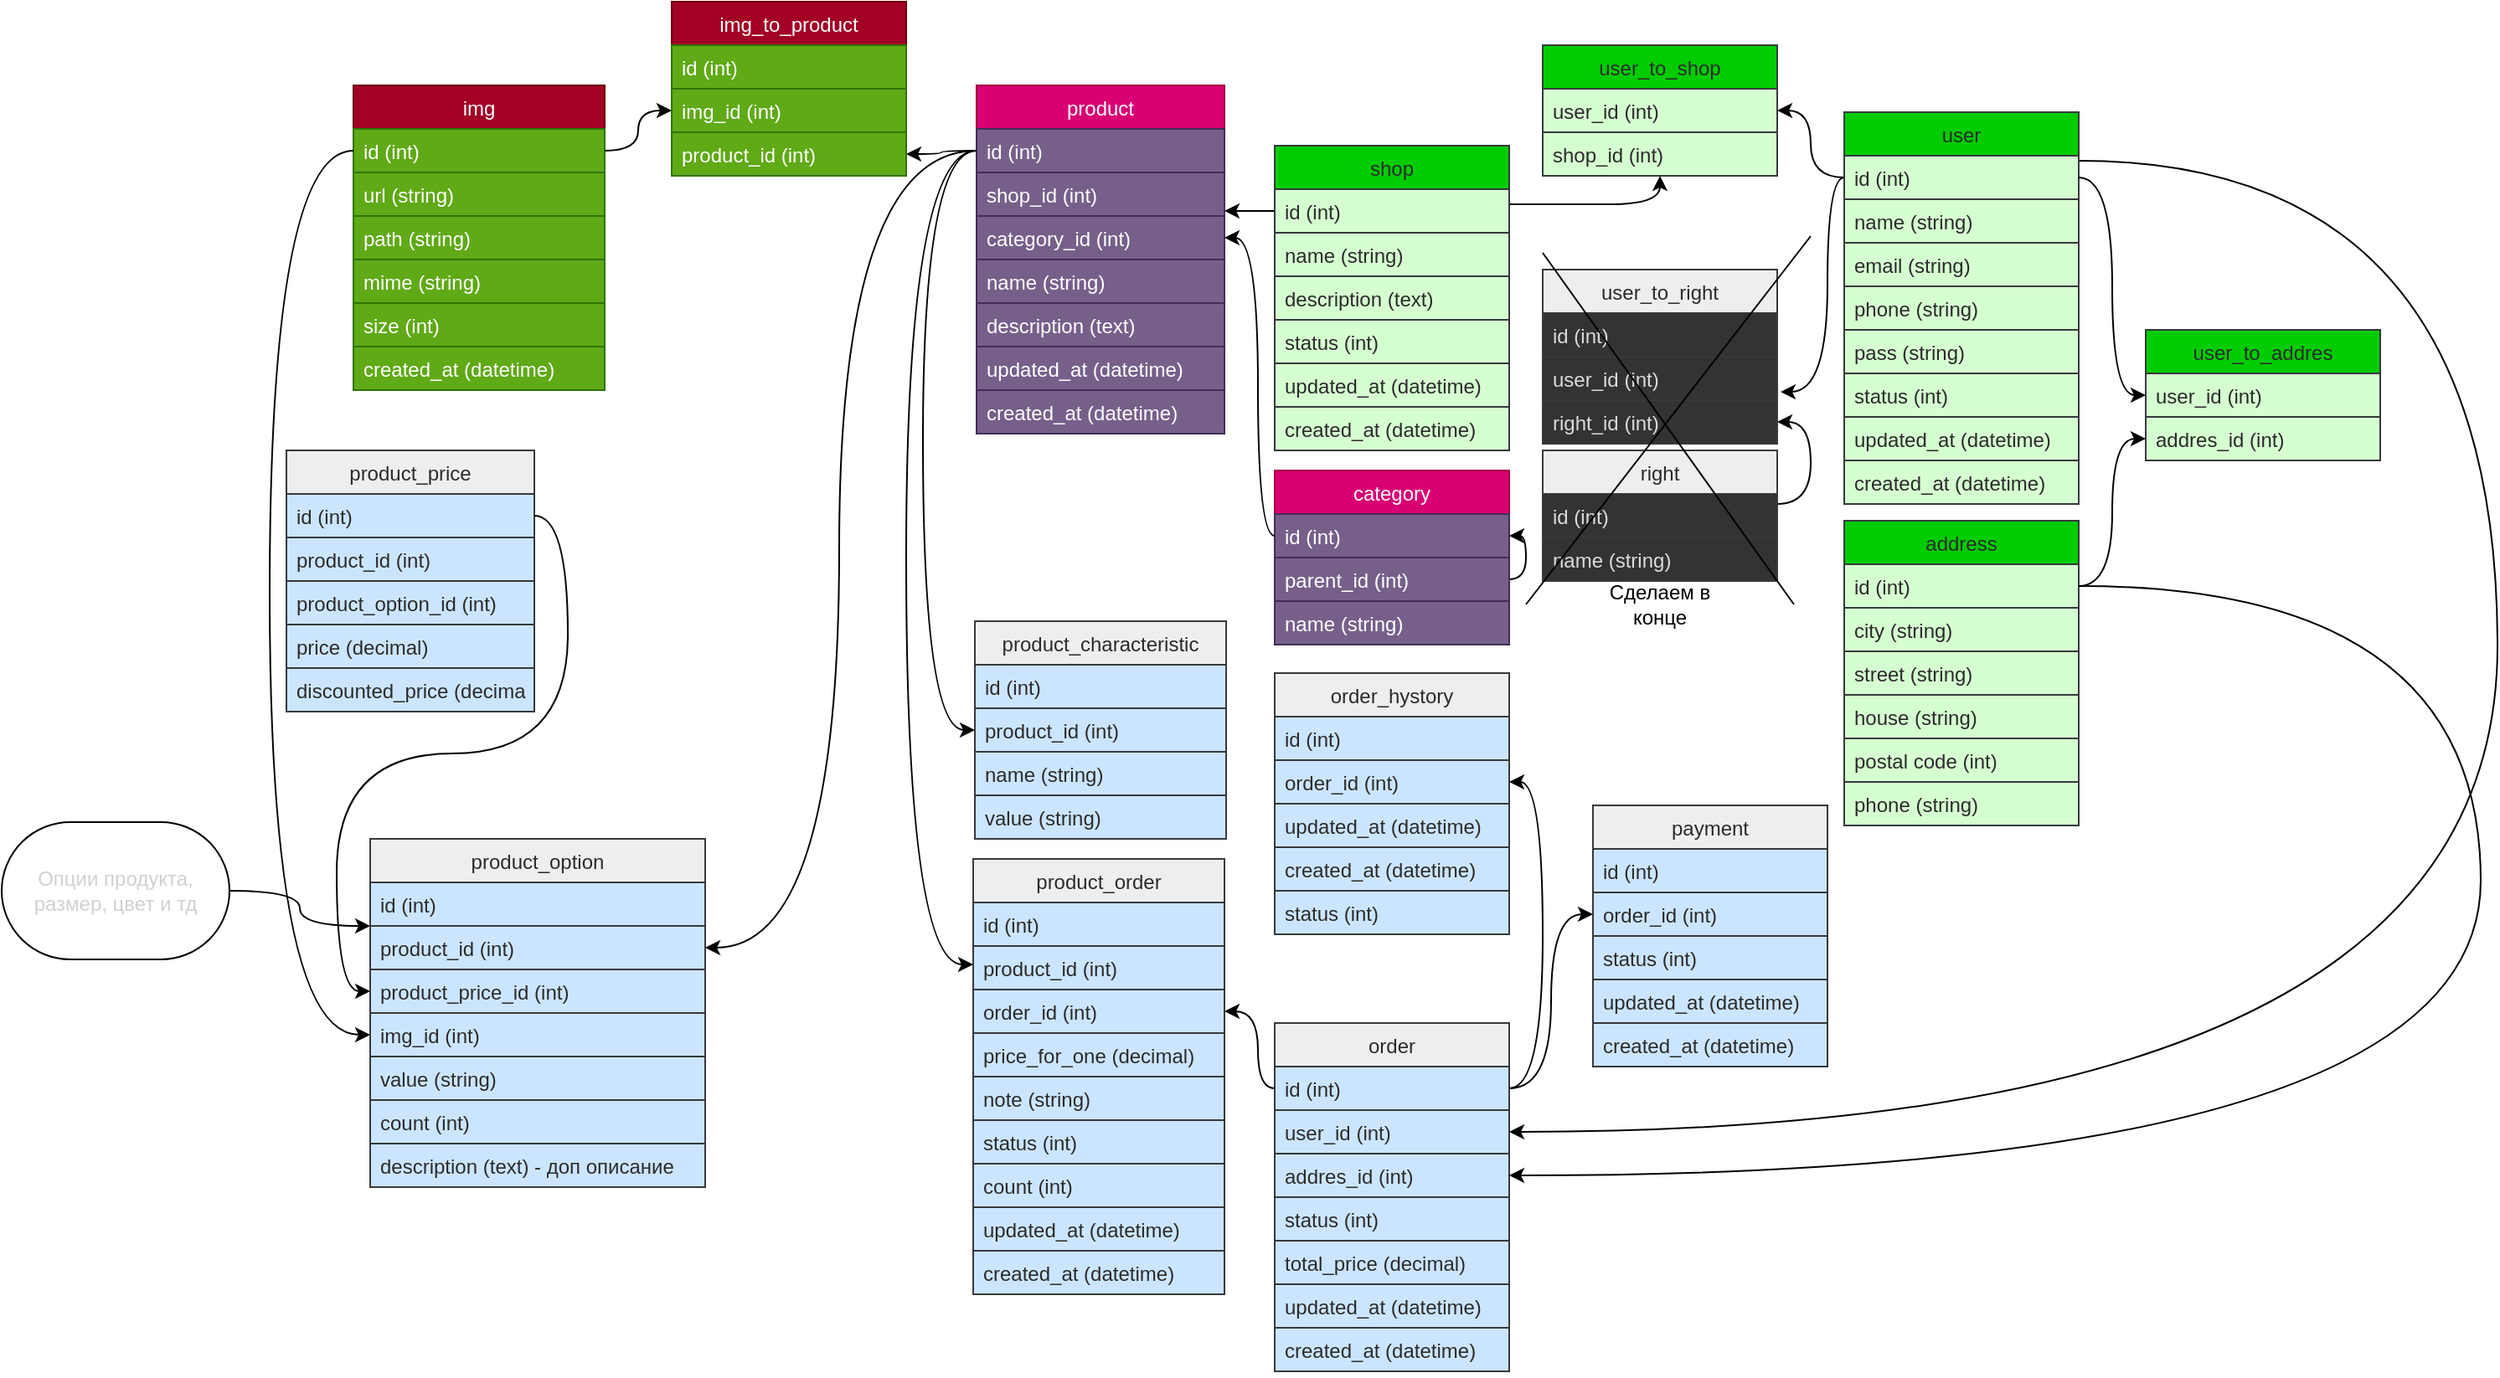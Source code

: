 <mxfile version="13.7.9" type="embed"><diagram id="L99GFlT6K3SowBf8tOCK" name="Page-1"><mxGraphModel dx="2072" dy="743" grid="1" gridSize="10" guides="1" tooltips="1" connect="1" arrows="1" fold="1" page="1" pageScale="1" pageWidth="1100" pageHeight="850" math="0" shadow="0"><root><mxCell id="0"/><mxCell id="1" parent="0"/><mxCell id="VBkov93yWaIdt4Ub14gF-1" style="edgeStyle=orthogonalEdgeStyle;orthogonalLoop=1;jettySize=auto;html=1;curved=1;fontColor=#2B2B2B;" parent="1" source="VBkov93yWaIdt4Ub14gF-20" target="VBkov93yWaIdt4Ub14gF-11" edge="1"><mxGeometry relative="1" as="geometry"><Array as="points"><mxPoint x="360" y="125"/><mxPoint x="360" y="125"/></Array></mxGeometry></mxCell><mxCell id="VBkov93yWaIdt4Ub14gF-2" style="edgeStyle=orthogonalEdgeStyle;orthogonalLoop=1;jettySize=auto;html=1;entryX=0;entryY=0.5;entryDx=0;entryDy=0;curved=1;fontColor=#2B2B2B;" parent="1" source="VBkov93yWaIdt4Ub14gF-10" target="VBkov93yWaIdt4Ub14gF-101" edge="1"><mxGeometry relative="1" as="geometry"><Array as="points"><mxPoint x="120" y="99"/><mxPoint x="120" y="445"/></Array></mxGeometry></mxCell><mxCell id="VBkov93yWaIdt4Ub14gF-3" style="edgeStyle=orthogonalEdgeStyle;orthogonalLoop=1;jettySize=auto;html=1;entryX=1;entryY=0.5;entryDx=0;entryDy=0;curved=1;fontColor=#2B2B2B;" parent="1" source="VBkov93yWaIdt4Ub14gF-66" target="VBkov93yWaIdt4Ub14gF-64" edge="1"><mxGeometry relative="1" as="geometry"><Array as="points"><mxPoint x="650" y="310"/><mxPoint x="650" y="261"/></Array></mxGeometry></mxCell><mxCell id="VBkov93yWaIdt4Ub14gF-4" style="edgeStyle=orthogonalEdgeStyle;orthogonalLoop=1;jettySize=auto;html=1;curved=1;fontColor=#2B2B2B;" parent="1" source="VBkov93yWaIdt4Ub14gF-10" target="VBkov93yWaIdt4Ub14gF-41" edge="1"><mxGeometry relative="1" as="geometry"><Array as="points"><mxPoint x="110" y="99"/><mxPoint x="110" y="585"/></Array></mxGeometry></mxCell><mxCell id="VBkov93yWaIdt4Ub14gF-5" style="edgeStyle=orthogonalEdgeStyle;orthogonalLoop=1;jettySize=auto;html=1;curved=1;fontColor=#2B2B2B;" parent="1" source="VBkov93yWaIdt4Ub14gF-20" target="VBkov93yWaIdt4Ub14gF-29" edge="1"><mxGeometry relative="1" as="geometry"><Array as="points"><mxPoint x="500" y="131"/><mxPoint x="500" y="131"/></Array></mxGeometry></mxCell><mxCell id="VBkov93yWaIdt4Ub14gF-6" style="edgeStyle=orthogonalEdgeStyle;orthogonalLoop=1;jettySize=auto;html=1;entryX=1;entryY=0.5;entryDx=0;entryDy=0;curved=1;fontColor=#2B2B2B;" parent="1" source="VBkov93yWaIdt4Ub14gF-31" target="VBkov93yWaIdt4Ub14gF-28" edge="1"><mxGeometry relative="1" as="geometry"/></mxCell><mxCell id="VBkov93yWaIdt4Ub14gF-7" style="edgeStyle=orthogonalEdgeStyle;curved=1;rounded=0;orthogonalLoop=1;jettySize=auto;html=1;entryX=1;entryY=0.5;entryDx=0;entryDy=0;fontColor=#2B2B2B;" parent="1" source="VBkov93yWaIdt4Ub14gF-31" target="VBkov93yWaIdt4Ub14gF-70" edge="1"><mxGeometry relative="1" as="geometry"><Array as="points"><mxPoint x="1060" y="105"/><mxPoint x="1060" y="685"/></Array></mxGeometry></mxCell><mxCell id="VBkov93yWaIdt4Ub14gF-8" style="edgeStyle=orthogonalEdgeStyle;curved=1;rounded=0;orthogonalLoop=1;jettySize=auto;html=1;entryX=1.014;entryY=0.808;entryDx=0;entryDy=0;entryPerimeter=0;fontColor=#2B2B2B;" parent="1" source="VBkov93yWaIdt4Ub14gF-31" target="VBkov93yWaIdt4Ub14gF-63" edge="1"><mxGeometry relative="1" as="geometry"><Array as="points"><mxPoint x="660" y="115"/><mxPoint x="660" y="243"/></Array></mxGeometry></mxCell><mxCell id="VBkov93yWaIdt4Ub14gF-9" value="product" style="swimlane;fontStyle=0;childLayout=stackLayout;horizontal=1;startSize=26;fillColor=#d80073;horizontalStack=0;resizeParent=1;resizeParentMax=0;resizeLast=0;collapsible=1;marginBottom=0;strokeColor=#A50040;fontColor=#ffffff;" parent="1" vertex="1"><mxGeometry x="152" y="60" width="148" height="208" as="geometry"><mxRectangle x="170" y="40" width="70" height="26" as="alternateBounds"/></mxGeometry></mxCell><mxCell id="VBkov93yWaIdt4Ub14gF-10" value="id (int)" style="text;strokeColor=#432D57;fillColor=#76608a;align=left;verticalAlign=top;spacingLeft=4;spacingRight=4;overflow=hidden;rotatable=0;points=[[0,0.5],[1,0.5]];portConstraint=eastwest;fontColor=#ffffff;" parent="VBkov93yWaIdt4Ub14gF-9" vertex="1"><mxGeometry y="26" width="148" height="26" as="geometry"/></mxCell><mxCell id="VBkov93yWaIdt4Ub14gF-11" value="shop_id (int)&#10; " style="text;strokeColor=#432D57;fillColor=#76608a;align=left;verticalAlign=top;spacingLeft=4;spacingRight=4;overflow=hidden;rotatable=0;points=[[0,0.5],[1,0.5]];portConstraint=eastwest;fontColor=#ffffff;" parent="VBkov93yWaIdt4Ub14gF-9" vertex="1"><mxGeometry y="52" width="148" height="26" as="geometry"/></mxCell><mxCell id="VBkov93yWaIdt4Ub14gF-12" value="category_id (int)" style="text;strokeColor=#432D57;fillColor=#76608a;align=left;verticalAlign=top;spacingLeft=4;spacingRight=4;overflow=hidden;rotatable=0;points=[[0,0.5],[1,0.5]];portConstraint=eastwest;fontColor=#ffffff;" parent="VBkov93yWaIdt4Ub14gF-9" vertex="1"><mxGeometry y="78" width="148" height="26" as="geometry"/></mxCell><mxCell id="VBkov93yWaIdt4Ub14gF-13" value="name (string)" style="text;strokeColor=#432D57;fillColor=#76608a;align=left;verticalAlign=top;spacingLeft=4;spacingRight=4;overflow=hidden;rotatable=0;points=[[0,0.5],[1,0.5]];portConstraint=eastwest;fontColor=#ffffff;" parent="VBkov93yWaIdt4Ub14gF-9" vertex="1"><mxGeometry y="104" width="148" height="26" as="geometry"/></mxCell><mxCell id="VBkov93yWaIdt4Ub14gF-14" value="description (text)" style="text;strokeColor=#432D57;fillColor=#76608a;align=left;verticalAlign=top;spacingLeft=4;spacingRight=4;overflow=hidden;rotatable=0;points=[[0,0.5],[1,0.5]];portConstraint=eastwest;fontColor=#ffffff;" parent="VBkov93yWaIdt4Ub14gF-9" vertex="1"><mxGeometry y="130" width="148" height="26" as="geometry"/></mxCell><mxCell id="VBkov93yWaIdt4Ub14gF-17" value="updated_at (datetime)" style="text;strokeColor=#432D57;fillColor=#76608a;align=left;verticalAlign=top;spacingLeft=4;spacingRight=4;overflow=hidden;rotatable=0;points=[[0,0.5],[1,0.5]];portConstraint=eastwest;fontColor=#ffffff;" parent="VBkov93yWaIdt4Ub14gF-9" vertex="1"><mxGeometry y="156" width="148" height="26" as="geometry"/></mxCell><mxCell id="VBkov93yWaIdt4Ub14gF-18" value="created_at (datetime)" style="text;strokeColor=#432D57;fillColor=#76608a;align=left;verticalAlign=top;spacingLeft=4;spacingRight=4;overflow=hidden;rotatable=0;points=[[0,0.5],[1,0.5]];portConstraint=eastwest;fontColor=#ffffff;" parent="VBkov93yWaIdt4Ub14gF-9" vertex="1"><mxGeometry y="182" width="148" height="26" as="geometry"/></mxCell><mxCell id="VBkov93yWaIdt4Ub14gF-19" value="shop" style="swimlane;fontStyle=0;childLayout=stackLayout;horizontal=1;startSize=26;horizontalStack=0;resizeParent=1;resizeParentMax=0;resizeLast=0;collapsible=1;marginBottom=0;strokeColor=#36393d;fillColor=#00CC00;fontColor=#2B2B2B;" parent="1" vertex="1"><mxGeometry x="330" y="96" width="140" height="182" as="geometry"><mxRectangle x="410" y="40" width="60" height="26" as="alternateBounds"/></mxGeometry></mxCell><mxCell id="VBkov93yWaIdt4Ub14gF-20" value="id (int)" style="text;strokeColor=#36393d;align=left;verticalAlign=top;spacingLeft=4;spacingRight=4;overflow=hidden;rotatable=0;points=[[0,0.5],[1,0.5]];portConstraint=eastwest;fillColor=#D6FFD1;fontColor=#2B2B2B;" parent="VBkov93yWaIdt4Ub14gF-19" vertex="1"><mxGeometry y="26" width="140" height="26" as="geometry"/></mxCell><mxCell id="VBkov93yWaIdt4Ub14gF-21" value="name (string)" style="text;strokeColor=#36393d;align=left;verticalAlign=top;spacingLeft=4;spacingRight=4;overflow=hidden;rotatable=0;points=[[0,0.5],[1,0.5]];portConstraint=eastwest;fillColor=#D6FFD1;fontColor=#2B2B2B;" parent="VBkov93yWaIdt4Ub14gF-19" vertex="1"><mxGeometry y="52" width="140" height="26" as="geometry"/></mxCell><mxCell id="VBkov93yWaIdt4Ub14gF-22" value="description (text)" style="text;strokeColor=#36393d;align=left;verticalAlign=top;spacingLeft=4;spacingRight=4;overflow=hidden;rotatable=0;points=[[0,0.5],[1,0.5]];portConstraint=eastwest;fillColor=#D6FFD1;fontColor=#2B2B2B;" parent="VBkov93yWaIdt4Ub14gF-19" vertex="1"><mxGeometry y="78" width="140" height="26" as="geometry"/></mxCell><mxCell id="VBkov93yWaIdt4Ub14gF-23" value="status (int)" style="text;strokeColor=#36393d;align=left;verticalAlign=top;spacingLeft=4;spacingRight=4;overflow=hidden;rotatable=0;points=[[0,0.5],[1,0.5]];portConstraint=eastwest;fillColor=#D6FFD1;fontColor=#2B2B2B;" parent="VBkov93yWaIdt4Ub14gF-19" vertex="1"><mxGeometry y="104" width="140" height="26" as="geometry"/></mxCell><mxCell id="VBkov93yWaIdt4Ub14gF-24" value="updated_at (datetime)" style="text;strokeColor=#36393d;align=left;verticalAlign=top;spacingLeft=4;spacingRight=4;overflow=hidden;rotatable=0;points=[[0,0.5],[1,0.5]];portConstraint=eastwest;fillColor=#D6FFD1;fontColor=#2B2B2B;" parent="VBkov93yWaIdt4Ub14gF-19" vertex="1"><mxGeometry y="130" width="140" height="26" as="geometry"/></mxCell><mxCell id="VBkov93yWaIdt4Ub14gF-25" value="created_at (datetime)" style="text;strokeColor=#36393d;align=left;verticalAlign=top;spacingLeft=4;spacingRight=4;overflow=hidden;rotatable=0;points=[[0,0.5],[1,0.5]];portConstraint=eastwest;fillColor=#D6FFD1;fontColor=#2B2B2B;" parent="VBkov93yWaIdt4Ub14gF-19" vertex="1"><mxGeometry y="156" width="140" height="26" as="geometry"/></mxCell><mxCell id="VBkov93yWaIdt4Ub14gF-30" value="user" style="swimlane;fontStyle=0;childLayout=stackLayout;horizontal=1;startSize=26;horizontalStack=0;resizeParent=1;resizeParentMax=0;resizeLast=0;collapsible=1;marginBottom=0;strokeColor=#36393d;fillColor=#00CC00;fontColor=#2B2B2B;" parent="1" vertex="1"><mxGeometry x="670" y="76" width="140" height="234" as="geometry"><mxRectangle x="830" y="40" width="60" height="26" as="alternateBounds"/></mxGeometry></mxCell><mxCell id="VBkov93yWaIdt4Ub14gF-31" value="id (int)" style="text;strokeColor=#36393d;align=left;verticalAlign=top;spacingLeft=4;spacingRight=4;overflow=hidden;rotatable=0;points=[[0,0.5],[1,0.5]];portConstraint=eastwest;fillColor=#D6FFD1;fontColor=#2B2B2B;" parent="VBkov93yWaIdt4Ub14gF-30" vertex="1"><mxGeometry y="26" width="140" height="26" as="geometry"/></mxCell><mxCell id="VBkov93yWaIdt4Ub14gF-32" value="name (string)" style="text;strokeColor=#36393d;align=left;verticalAlign=top;spacingLeft=4;spacingRight=4;overflow=hidden;rotatable=0;points=[[0,0.5],[1,0.5]];portConstraint=eastwest;fillColor=#D6FFD1;fontColor=#2B2B2B;" parent="VBkov93yWaIdt4Ub14gF-30" vertex="1"><mxGeometry y="52" width="140" height="26" as="geometry"/></mxCell><mxCell id="VBkov93yWaIdt4Ub14gF-33" value="email (string)" style="text;strokeColor=#36393d;align=left;verticalAlign=top;spacingLeft=4;spacingRight=4;overflow=hidden;rotatable=0;points=[[0,0.5],[1,0.5]];portConstraint=eastwest;fillColor=#D6FFD1;fontColor=#2B2B2B;" parent="VBkov93yWaIdt4Ub14gF-30" vertex="1"><mxGeometry y="78" width="140" height="26" as="geometry"/></mxCell><mxCell id="VBkov93yWaIdt4Ub14gF-34" value="phone (string)" style="text;strokeColor=#36393d;align=left;verticalAlign=top;spacingLeft=4;spacingRight=4;overflow=hidden;rotatable=0;points=[[0,0.5],[1,0.5]];portConstraint=eastwest;fillColor=#D6FFD1;fontColor=#2B2B2B;" parent="VBkov93yWaIdt4Ub14gF-30" vertex="1"><mxGeometry y="104" width="140" height="26" as="geometry"/></mxCell><mxCell id="VBkov93yWaIdt4Ub14gF-35" value="pass (string)" style="text;strokeColor=#36393d;align=left;verticalAlign=top;spacingLeft=4;spacingRight=4;overflow=hidden;rotatable=0;points=[[0,0.5],[1,0.5]];portConstraint=eastwest;fillColor=#D6FFD1;fontColor=#2B2B2B;" parent="VBkov93yWaIdt4Ub14gF-30" vertex="1"><mxGeometry y="130" width="140" height="26" as="geometry"/></mxCell><mxCell id="VBkov93yWaIdt4Ub14gF-36" value="status (int)" style="text;strokeColor=#36393d;align=left;verticalAlign=top;spacingLeft=4;spacingRight=4;overflow=hidden;rotatable=0;points=[[0,0.5],[1,0.5]];portConstraint=eastwest;fillColor=#D6FFD1;fontColor=#2B2B2B;" parent="VBkov93yWaIdt4Ub14gF-30" vertex="1"><mxGeometry y="156" width="140" height="26" as="geometry"/></mxCell><mxCell id="VBkov93yWaIdt4Ub14gF-37" value="updated_at (datetime)" style="text;strokeColor=#36393d;align=left;verticalAlign=top;spacingLeft=4;spacingRight=4;overflow=hidden;rotatable=0;points=[[0,0.5],[1,0.5]];portConstraint=eastwest;fillColor=#D6FFD1;fontColor=#2B2B2B;" parent="VBkov93yWaIdt4Ub14gF-30" vertex="1"><mxGeometry y="182" width="140" height="26" as="geometry"/></mxCell><mxCell id="VBkov93yWaIdt4Ub14gF-38" value="created_at (datetime)" style="text;strokeColor=#36393d;align=left;verticalAlign=top;spacingLeft=4;spacingRight=4;overflow=hidden;rotatable=0;points=[[0,0.5],[1,0.5]];portConstraint=eastwest;fillColor=#D6FFD1;fontColor=#2B2B2B;" parent="VBkov93yWaIdt4Ub14gF-30" vertex="1"><mxGeometry y="208" width="140" height="26" as="geometry"/></mxCell><mxCell id="VBkov93yWaIdt4Ub14gF-26" value="user_to_shop" style="swimlane;fontStyle=0;childLayout=stackLayout;horizontal=1;startSize=26;horizontalStack=0;resizeParent=1;resizeParentMax=0;resizeLast=0;collapsible=1;marginBottom=0;strokeColor=#36393d;fillColor=#00CC00;fontColor=#2B2B2B;" parent="1" vertex="1"><mxGeometry x="490" y="36" width="140" height="78" as="geometry"><mxRectangle x="630" y="40" width="120" height="26" as="alternateBounds"/></mxGeometry></mxCell><mxCell id="VBkov93yWaIdt4Ub14gF-28" value="user_id (int)" style="text;strokeColor=#36393d;align=left;verticalAlign=top;spacingLeft=4;spacingRight=4;overflow=hidden;rotatable=0;points=[[0,0.5],[1,0.5]];portConstraint=eastwest;fillColor=#D6FFD1;fontColor=#2B2B2B;" parent="VBkov93yWaIdt4Ub14gF-26" vertex="1"><mxGeometry y="26" width="140" height="26" as="geometry"/></mxCell><mxCell id="VBkov93yWaIdt4Ub14gF-29" value="shop_id (int)" style="text;strokeColor=#36393d;align=left;verticalAlign=top;spacingLeft=4;spacingRight=4;overflow=hidden;rotatable=0;points=[[0,0.5],[1,0.5]];portConstraint=eastwest;fillColor=#D6FFD1;fontColor=#2B2B2B;" parent="VBkov93yWaIdt4Ub14gF-26" vertex="1"><mxGeometry y="52" width="140" height="26" as="geometry"/></mxCell><mxCell id="VBkov93yWaIdt4Ub14gF-39" value="product_order" style="swimlane;fontStyle=0;childLayout=stackLayout;horizontal=1;startSize=26;fillColor=#eeeeee;horizontalStack=0;resizeParent=1;resizeParentMax=0;resizeLast=0;collapsible=1;marginBottom=0;strokeColor=#36393d;fontColor=#2B2B2B;" parent="1" vertex="1"><mxGeometry x="150" y="522" width="150" height="260" as="geometry"/></mxCell><mxCell id="VBkov93yWaIdt4Ub14gF-40" value="id (int)" style="text;strokeColor=#36393d;fillColor=#cce5ff;align=left;verticalAlign=top;spacingLeft=4;spacingRight=4;overflow=hidden;rotatable=0;points=[[0,0.5],[1,0.5]];portConstraint=eastwest;fontColor=#2B2B2B;" parent="VBkov93yWaIdt4Ub14gF-39" vertex="1"><mxGeometry y="26" width="150" height="26" as="geometry"/></mxCell><mxCell id="VBkov93yWaIdt4Ub14gF-41" value="product_id (int)&#10;&#10;&#10;" style="text;strokeColor=#36393d;fillColor=#cce5ff;align=left;verticalAlign=top;spacingLeft=4;spacingRight=4;overflow=hidden;rotatable=0;points=[[0,0.5],[1,0.5]];portConstraint=eastwest;fontColor=#2B2B2B;" parent="VBkov93yWaIdt4Ub14gF-39" vertex="1"><mxGeometry y="52" width="150" height="26" as="geometry"/></mxCell><mxCell id="VBkov93yWaIdt4Ub14gF-42" value="order_id (int)" style="text;strokeColor=#36393d;fillColor=#cce5ff;align=left;verticalAlign=top;spacingLeft=4;spacingRight=4;overflow=hidden;rotatable=0;points=[[0,0.5],[1,0.5]];portConstraint=eastwest;fontColor=#2B2B2B;" parent="VBkov93yWaIdt4Ub14gF-39" vertex="1"><mxGeometry y="78" width="150" height="26" as="geometry"/></mxCell><mxCell id="VBkov93yWaIdt4Ub14gF-43" value="price_for_one (decimal)" style="text;strokeColor=#36393d;fillColor=#cce5ff;align=left;verticalAlign=top;spacingLeft=4;spacingRight=4;overflow=hidden;rotatable=0;points=[[0,0.5],[1,0.5]];portConstraint=eastwest;fontColor=#2B2B2B;" parent="VBkov93yWaIdt4Ub14gF-39" vertex="1"><mxGeometry y="104" width="150" height="26" as="geometry"/></mxCell><mxCell id="VBkov93yWaIdt4Ub14gF-44" value="note (string)" style="text;strokeColor=#36393d;fillColor=#cce5ff;align=left;verticalAlign=top;spacingLeft=4;spacingRight=4;overflow=hidden;rotatable=0;points=[[0,0.5],[1,0.5]];portConstraint=eastwest;fontColor=#2B2B2B;" parent="VBkov93yWaIdt4Ub14gF-39" vertex="1"><mxGeometry y="130" width="150" height="26" as="geometry"/></mxCell><mxCell id="VBkov93yWaIdt4Ub14gF-45" value="status (int)" style="text;strokeColor=#36393d;fillColor=#cce5ff;align=left;verticalAlign=top;spacingLeft=4;spacingRight=4;overflow=hidden;rotatable=0;points=[[0,0.5],[1,0.5]];portConstraint=eastwest;fontColor=#2B2B2B;" parent="VBkov93yWaIdt4Ub14gF-39" vertex="1"><mxGeometry y="156" width="150" height="26" as="geometry"/></mxCell><mxCell id="VBkov93yWaIdt4Ub14gF-46" value="count (int)" style="text;strokeColor=#36393d;fillColor=#cce5ff;align=left;verticalAlign=top;spacingLeft=4;spacingRight=4;overflow=hidden;rotatable=0;points=[[0,0.5],[1,0.5]];portConstraint=eastwest;fontColor=#2B2B2B;" parent="VBkov93yWaIdt4Ub14gF-39" vertex="1"><mxGeometry y="182" width="150" height="26" as="geometry"/></mxCell><mxCell id="VBkov93yWaIdt4Ub14gF-47" value="updated_at (datetime)" style="text;strokeColor=#36393d;fillColor=#cce5ff;align=left;verticalAlign=top;spacingLeft=4;spacingRight=4;overflow=hidden;rotatable=0;points=[[0,0.5],[1,0.5]];portConstraint=eastwest;fontColor=#2B2B2B;" parent="VBkov93yWaIdt4Ub14gF-39" vertex="1"><mxGeometry y="208" width="150" height="26" as="geometry"/></mxCell><mxCell id="VBkov93yWaIdt4Ub14gF-48" value="created_at (datetime)" style="text;strokeColor=#36393d;fillColor=#cce5ff;align=left;verticalAlign=top;spacingLeft=4;spacingRight=4;overflow=hidden;rotatable=0;points=[[0,0.5],[1,0.5]];portConstraint=eastwest;fontColor=#2B2B2B;" parent="VBkov93yWaIdt4Ub14gF-39" vertex="1"><mxGeometry y="234" width="150" height="26" as="geometry"/></mxCell><mxCell id="VBkov93yWaIdt4Ub14gF-49" value="category" style="swimlane;fontStyle=0;childLayout=stackLayout;horizontal=1;startSize=26;fillColor=#d80073;horizontalStack=0;resizeParent=1;resizeParentMax=0;resizeLast=0;collapsible=1;marginBottom=0;strokeColor=#A50040;fontColor=#ffffff;" parent="1" vertex="1"><mxGeometry x="330" y="290" width="140" height="104" as="geometry"><mxRectangle x="410" y="290" width="80" height="26" as="alternateBounds"/></mxGeometry></mxCell><mxCell id="VBkov93yWaIdt4Ub14gF-50" value="id (int)" style="text;strokeColor=#432D57;fillColor=#76608a;align=left;verticalAlign=top;spacingLeft=4;spacingRight=4;overflow=hidden;rotatable=0;points=[[0,0.5],[1,0.5]];portConstraint=eastwest;fontColor=#ffffff;" parent="VBkov93yWaIdt4Ub14gF-49" vertex="1"><mxGeometry y="26" width="140" height="26" as="geometry"/></mxCell><mxCell id="VBkov93yWaIdt4Ub14gF-51" style="edgeStyle=orthogonalEdgeStyle;orthogonalLoop=1;jettySize=auto;html=1;curved=1;fontColor=#2B2B2B;" parent="VBkov93yWaIdt4Ub14gF-49" source="VBkov93yWaIdt4Ub14gF-52" target="VBkov93yWaIdt4Ub14gF-50" edge="1"><mxGeometry relative="1" as="geometry"><Array as="points"><mxPoint x="150" y="65"/><mxPoint x="150" y="39"/></Array></mxGeometry></mxCell><mxCell id="VBkov93yWaIdt4Ub14gF-52" value="parent_id (int)&#10;" style="text;strokeColor=#432D57;fillColor=#76608a;align=left;verticalAlign=top;spacingLeft=4;spacingRight=4;overflow=hidden;rotatable=0;points=[[0,0.5],[1,0.5]];portConstraint=eastwest;fontColor=#ffffff;" parent="VBkov93yWaIdt4Ub14gF-49" vertex="1"><mxGeometry y="52" width="140" height="26" as="geometry"/></mxCell><mxCell id="VBkov93yWaIdt4Ub14gF-53" value="name (string)" style="text;strokeColor=#432D57;fillColor=#76608a;align=left;verticalAlign=top;spacingLeft=4;spacingRight=4;overflow=hidden;rotatable=0;points=[[0,0.5],[1,0.5]];portConstraint=eastwest;fontColor=#ffffff;" parent="VBkov93yWaIdt4Ub14gF-49" vertex="1"><mxGeometry y="78" width="140" height="26" as="geometry"/></mxCell><mxCell id="VBkov93yWaIdt4Ub14gF-54" value="order_hystory" style="swimlane;fontStyle=0;childLayout=stackLayout;horizontal=1;startSize=26;fillColor=#eeeeee;horizontalStack=0;resizeParent=1;resizeParentMax=0;resizeLast=0;collapsible=1;marginBottom=0;strokeColor=#36393d;fontColor=#2B2B2B;" parent="1" vertex="1"><mxGeometry x="330" y="411" width="140" height="156" as="geometry"/></mxCell><mxCell id="VBkov93yWaIdt4Ub14gF-55" value="id (int)" style="text;strokeColor=#36393d;fillColor=#cce5ff;align=left;verticalAlign=top;spacingLeft=4;spacingRight=4;overflow=hidden;rotatable=0;points=[[0,0.5],[1,0.5]];portConstraint=eastwest;fontColor=#2B2B2B;" parent="VBkov93yWaIdt4Ub14gF-54" vertex="1"><mxGeometry y="26" width="140" height="26" as="geometry"/></mxCell><mxCell id="VBkov93yWaIdt4Ub14gF-56" value="order_id (int)" style="text;strokeColor=#36393d;fillColor=#cce5ff;align=left;verticalAlign=top;spacingLeft=4;spacingRight=4;overflow=hidden;rotatable=0;points=[[0,0.5],[1,0.5]];portConstraint=eastwest;fontColor=#2B2B2B;" parent="VBkov93yWaIdt4Ub14gF-54" vertex="1"><mxGeometry y="52" width="140" height="26" as="geometry"/></mxCell><mxCell id="VBkov93yWaIdt4Ub14gF-57" value="updated_at (datetime)" style="text;strokeColor=#36393d;fillColor=#cce5ff;align=left;verticalAlign=top;spacingLeft=4;spacingRight=4;overflow=hidden;rotatable=0;points=[[0,0.5],[1,0.5]];portConstraint=eastwest;fontColor=#2B2B2B;" parent="VBkov93yWaIdt4Ub14gF-54" vertex="1"><mxGeometry y="78" width="140" height="26" as="geometry"/></mxCell><mxCell id="VBkov93yWaIdt4Ub14gF-58" value="created_at (datetime)" style="text;strokeColor=#36393d;fillColor=#cce5ff;align=left;verticalAlign=top;spacingLeft=4;spacingRight=4;overflow=hidden;rotatable=0;points=[[0,0.5],[1,0.5]];portConstraint=eastwest;fontColor=#2B2B2B;" parent="VBkov93yWaIdt4Ub14gF-54" vertex="1"><mxGeometry y="104" width="140" height="26" as="geometry"/></mxCell><mxCell id="VBkov93yWaIdt4Ub14gF-59" value="status (int)" style="text;strokeColor=#36393d;fillColor=#cce5ff;align=left;verticalAlign=top;spacingLeft=4;spacingRight=4;overflow=hidden;rotatable=0;points=[[0,0.5],[1,0.5]];portConstraint=eastwest;fontColor=#2B2B2B;" parent="VBkov93yWaIdt4Ub14gF-54" vertex="1"><mxGeometry y="130" width="140" height="26" as="geometry"/></mxCell><mxCell id="VBkov93yWaIdt4Ub14gF-60" style="edgeStyle=orthogonalEdgeStyle;curved=1;rounded=0;orthogonalLoop=1;jettySize=auto;html=1;fontColor=#2B2B2B;" parent="1" source="VBkov93yWaIdt4Ub14gF-50" target="VBkov93yWaIdt4Ub14gF-12" edge="1"><mxGeometry relative="1" as="geometry"><Array as="points"><mxPoint x="320" y="329"/><mxPoint x="320" y="151"/></Array></mxGeometry></mxCell><mxCell id="VBkov93yWaIdt4Ub14gF-61" value="user_to_right" style="swimlane;fontStyle=0;childLayout=stackLayout;horizontal=1;startSize=26;fillColor=#eeeeee;horizontalStack=0;resizeParent=1;resizeParentMax=0;resizeLast=0;collapsible=1;marginBottom=0;strokeColor=#36393d;fontColor=#2B2B2B;" parent="1" vertex="1"><mxGeometry x="490" y="170" width="140" height="104" as="geometry"><mxRectangle x="630" y="180" width="110" height="26" as="alternateBounds"/></mxGeometry></mxCell><mxCell id="VBkov93yWaIdt4Ub14gF-62" value="id (int)" style="text;strokeColor=#36393d;align=left;verticalAlign=top;spacingLeft=4;spacingRight=4;overflow=hidden;rotatable=0;points=[[0,0.5],[1,0.5]];portConstraint=eastwest;fillColor=#333333;fontColor=#DBDBDB;" parent="VBkov93yWaIdt4Ub14gF-61" vertex="1"><mxGeometry y="26" width="140" height="26" as="geometry"/></mxCell><mxCell id="VBkov93yWaIdt4Ub14gF-63" value="user_id (int)" style="text;strokeColor=#36393d;align=left;verticalAlign=top;spacingLeft=4;spacingRight=4;overflow=hidden;rotatable=0;points=[[0,0.5],[1,0.5]];portConstraint=eastwest;fillColor=#333333;fontColor=#DBDBDB;" parent="VBkov93yWaIdt4Ub14gF-61" vertex="1"><mxGeometry y="52" width="140" height="26" as="geometry"/></mxCell><mxCell id="VBkov93yWaIdt4Ub14gF-64" value="right_id (int)" style="text;strokeColor=#36393d;align=left;verticalAlign=top;spacingLeft=4;spacingRight=4;overflow=hidden;rotatable=0;points=[[0,0.5],[1,0.5]];portConstraint=eastwest;fillColor=#333333;fontColor=#DBDBDB;" parent="VBkov93yWaIdt4Ub14gF-61" vertex="1"><mxGeometry y="78" width="140" height="26" as="geometry"/></mxCell><mxCell id="VBkov93yWaIdt4Ub14gF-65" value="right" style="swimlane;fontStyle=0;childLayout=stackLayout;horizontal=1;startSize=26;fillColor=#eeeeee;horizontalStack=0;resizeParent=1;resizeParentMax=0;resizeLast=0;collapsible=1;marginBottom=0;strokeColor=#36393d;fontColor=#2B2B2B;" parent="1" vertex="1"><mxGeometry x="490" y="278" width="140" height="78" as="geometry"><mxRectangle x="630" y="310" width="60" height="26" as="alternateBounds"/></mxGeometry></mxCell><mxCell id="VBkov93yWaIdt4Ub14gF-66" value="id (int)" style="text;strokeColor=#36393d;align=left;verticalAlign=top;spacingLeft=4;spacingRight=4;overflow=hidden;rotatable=0;points=[[0,0.5],[1,0.5]];portConstraint=eastwest;fillColor=#333333;fontColor=#DBDBDB;" parent="VBkov93yWaIdt4Ub14gF-65" vertex="1"><mxGeometry y="26" width="140" height="26" as="geometry"/></mxCell><mxCell id="VBkov93yWaIdt4Ub14gF-67" value="name (string)" style="text;strokeColor=#36393d;align=left;verticalAlign=top;spacingLeft=4;spacingRight=4;overflow=hidden;rotatable=0;points=[[0,0.5],[1,0.5]];portConstraint=eastwest;fillColor=#333333;fontColor=#DBDBDB;" parent="VBkov93yWaIdt4Ub14gF-65" vertex="1"><mxGeometry y="52" width="140" height="26" as="geometry"/></mxCell><mxCell id="X8WG8Pv5fmDvKheyrrQq-1" value="" style="endArrow=none;html=1;fontColor=#2B2B2B;" parent="VBkov93yWaIdt4Ub14gF-65" edge="1"><mxGeometry width="50" height="50" relative="1" as="geometry"><mxPoint x="-10" y="92" as="sourcePoint"/><mxPoint x="160" y="-128" as="targetPoint"/></mxGeometry></mxCell><mxCell id="VBkov93yWaIdt4Ub14gF-68" value="order" style="swimlane;fontStyle=0;childLayout=stackLayout;horizontal=1;startSize=26;fillColor=#eeeeee;horizontalStack=0;resizeParent=1;resizeParentMax=0;resizeLast=0;collapsible=1;marginBottom=0;strokeColor=#36393d;fontColor=#2B2B2B;" parent="1" vertex="1"><mxGeometry x="330" y="620" width="140" height="208" as="geometry"/></mxCell><mxCell id="VBkov93yWaIdt4Ub14gF-69" value="id (int)" style="text;strokeColor=#36393d;fillColor=#cce5ff;align=left;verticalAlign=top;spacingLeft=4;spacingRight=4;overflow=hidden;rotatable=0;points=[[0,0.5],[1,0.5]];portConstraint=eastwest;fontColor=#2B2B2B;" parent="VBkov93yWaIdt4Ub14gF-68" vertex="1"><mxGeometry y="26" width="140" height="26" as="geometry"/></mxCell><mxCell id="VBkov93yWaIdt4Ub14gF-70" value="user_id (int)" style="text;strokeColor=#36393d;fillColor=#cce5ff;align=left;verticalAlign=top;spacingLeft=4;spacingRight=4;overflow=hidden;rotatable=0;points=[[0,0.5],[1,0.5]];portConstraint=eastwest;fontColor=#2B2B2B;" parent="VBkov93yWaIdt4Ub14gF-68" vertex="1"><mxGeometry y="52" width="140" height="26" as="geometry"/></mxCell><mxCell id="VBkov93yWaIdt4Ub14gF-71" value="addres_id (int)" style="text;strokeColor=#36393d;fillColor=#cce5ff;align=left;verticalAlign=top;spacingLeft=4;spacingRight=4;overflow=hidden;rotatable=0;points=[[0,0.5],[1,0.5]];portConstraint=eastwest;fontColor=#2B2B2B;" parent="VBkov93yWaIdt4Ub14gF-68" vertex="1"><mxGeometry y="78" width="140" height="26" as="geometry"/></mxCell><mxCell id="VBkov93yWaIdt4Ub14gF-72" value="status (int)" style="text;strokeColor=#36393d;fillColor=#cce5ff;align=left;verticalAlign=top;spacingLeft=4;spacingRight=4;overflow=hidden;rotatable=0;points=[[0,0.5],[1,0.5]];portConstraint=eastwest;fontColor=#2B2B2B;" parent="VBkov93yWaIdt4Ub14gF-68" vertex="1"><mxGeometry y="104" width="140" height="26" as="geometry"/></mxCell><mxCell id="VBkov93yWaIdt4Ub14gF-73" value="total_price (decimal)" style="text;strokeColor=#36393d;fillColor=#cce5ff;align=left;verticalAlign=top;spacingLeft=4;spacingRight=4;overflow=hidden;rotatable=0;points=[[0,0.5],[1,0.5]];portConstraint=eastwest;fontColor=#2B2B2B;" parent="VBkov93yWaIdt4Ub14gF-68" vertex="1"><mxGeometry y="130" width="140" height="26" as="geometry"/></mxCell><mxCell id="VBkov93yWaIdt4Ub14gF-74" value="updated_at (datetime)" style="text;strokeColor=#36393d;fillColor=#cce5ff;align=left;verticalAlign=top;spacingLeft=4;spacingRight=4;overflow=hidden;rotatable=0;points=[[0,0.5],[1,0.5]];portConstraint=eastwest;fontColor=#2B2B2B;" parent="VBkov93yWaIdt4Ub14gF-68" vertex="1"><mxGeometry y="156" width="140" height="26" as="geometry"/></mxCell><mxCell id="VBkov93yWaIdt4Ub14gF-75" value="created_at (datetime)" style="text;strokeColor=#36393d;fillColor=#cce5ff;align=left;verticalAlign=top;spacingLeft=4;spacingRight=4;overflow=hidden;rotatable=0;points=[[0,0.5],[1,0.5]];portConstraint=eastwest;fontColor=#2B2B2B;" parent="VBkov93yWaIdt4Ub14gF-68" vertex="1"><mxGeometry y="182" width="140" height="26" as="geometry"/></mxCell><mxCell id="VBkov93yWaIdt4Ub14gF-76" style="edgeStyle=orthogonalEdgeStyle;curved=1;rounded=0;orthogonalLoop=1;jettySize=auto;html=1;entryX=0;entryY=0.5;entryDx=0;entryDy=0;fontColor=#2B2B2B;" parent="1" source="VBkov93yWaIdt4Ub14gF-31" target="VBkov93yWaIdt4Ub14gF-79" edge="1"><mxGeometry relative="1" as="geometry"/></mxCell><mxCell id="VBkov93yWaIdt4Ub14gF-77" value="user_to_addres" style="swimlane;fontStyle=0;childLayout=stackLayout;horizontal=1;startSize=26;horizontalStack=0;resizeParent=1;resizeParentMax=0;resizeLast=0;collapsible=1;marginBottom=0;strokeColor=#36393d;fillColor=#00CC00;fontColor=#2B2B2B;" parent="1" vertex="1"><mxGeometry x="850" y="206" width="140" height="78" as="geometry"><mxRectangle x="630" y="40" width="120" height="26" as="alternateBounds"/></mxGeometry></mxCell><mxCell id="VBkov93yWaIdt4Ub14gF-79" value="user_id (int)" style="text;align=left;verticalAlign=top;spacingLeft=4;spacingRight=4;overflow=hidden;rotatable=0;points=[[0,0.5],[1,0.5]];portConstraint=eastwest;strokeColor=#36393d;fillColor=#D6FFD1;fontColor=#2B2B2B;" parent="VBkov93yWaIdt4Ub14gF-77" vertex="1"><mxGeometry y="26" width="140" height="26" as="geometry"/></mxCell><mxCell id="VBkov93yWaIdt4Ub14gF-80" value="addres_id (int)" style="text;align=left;verticalAlign=top;spacingLeft=4;spacingRight=4;overflow=hidden;rotatable=0;points=[[0,0.5],[1,0.5]];portConstraint=eastwest;strokeColor=#36393d;fillColor=#D6FFD1;fontColor=#2B2B2B;" parent="VBkov93yWaIdt4Ub14gF-77" vertex="1"><mxGeometry y="52" width="140" height="26" as="geometry"/></mxCell><mxCell id="VBkov93yWaIdt4Ub14gF-81" value="address" style="swimlane;fontStyle=0;childLayout=stackLayout;horizontal=1;startSize=26;horizontalStack=0;resizeParent=1;resizeParentMax=0;resizeLast=0;collapsible=1;marginBottom=0;strokeColor=#36393d;fillColor=#00CC00;fontColor=#2B2B2B;" parent="1" vertex="1"><mxGeometry x="670" y="320" width="140" height="182" as="geometry"/></mxCell><mxCell id="VBkov93yWaIdt4Ub14gF-82" value="id (int)" style="text;strokeColor=#36393d;align=left;verticalAlign=top;spacingLeft=4;spacingRight=4;overflow=hidden;rotatable=0;points=[[0,0.5],[1,0.5]];portConstraint=eastwest;fillColor=#D6FFD1;fontColor=#2B2B2B;" parent="VBkov93yWaIdt4Ub14gF-81" vertex="1"><mxGeometry y="26" width="140" height="26" as="geometry"/></mxCell><mxCell id="VBkov93yWaIdt4Ub14gF-83" value="city (string)" style="text;strokeColor=#36393d;align=left;verticalAlign=top;spacingLeft=4;spacingRight=4;overflow=hidden;rotatable=0;points=[[0,0.5],[1,0.5]];portConstraint=eastwest;fillColor=#D6FFD1;fontColor=#2B2B2B;" parent="VBkov93yWaIdt4Ub14gF-81" vertex="1"><mxGeometry y="52" width="140" height="26" as="geometry"/></mxCell><mxCell id="VBkov93yWaIdt4Ub14gF-84" value="street (string)" style="text;strokeColor=#36393d;align=left;verticalAlign=top;spacingLeft=4;spacingRight=4;overflow=hidden;rotatable=0;points=[[0,0.5],[1,0.5]];portConstraint=eastwest;fillColor=#D6FFD1;fontColor=#2B2B2B;" parent="VBkov93yWaIdt4Ub14gF-81" vertex="1"><mxGeometry y="78" width="140" height="26" as="geometry"/></mxCell><mxCell id="VBkov93yWaIdt4Ub14gF-85" value="house (string)" style="text;strokeColor=#36393d;align=left;verticalAlign=top;spacingLeft=4;spacingRight=4;overflow=hidden;rotatable=0;points=[[0,0.5],[1,0.5]];portConstraint=eastwest;fillColor=#D6FFD1;fontColor=#2B2B2B;" parent="VBkov93yWaIdt4Ub14gF-81" vertex="1"><mxGeometry y="104" width="140" height="26" as="geometry"/></mxCell><mxCell id="VBkov93yWaIdt4Ub14gF-86" value="postal code (int)" style="text;strokeColor=#36393d;align=left;verticalAlign=top;spacingLeft=4;spacingRight=4;overflow=hidden;rotatable=0;points=[[0,0.5],[1,0.5]];portConstraint=eastwest;fillColor=#D6FFD1;fontColor=#2B2B2B;" parent="VBkov93yWaIdt4Ub14gF-81" vertex="1"><mxGeometry y="130" width="140" height="26" as="geometry"/></mxCell><mxCell id="VBkov93yWaIdt4Ub14gF-87" value="phone (string)" style="text;strokeColor=#36393d;align=left;verticalAlign=top;spacingLeft=4;spacingRight=4;overflow=hidden;rotatable=0;points=[[0,0.5],[1,0.5]];portConstraint=eastwest;fillColor=#D6FFD1;fontColor=#2B2B2B;" parent="VBkov93yWaIdt4Ub14gF-81" vertex="1"><mxGeometry y="156" width="140" height="26" as="geometry"/></mxCell><mxCell id="VBkov93yWaIdt4Ub14gF-88" style="edgeStyle=orthogonalEdgeStyle;curved=1;rounded=0;orthogonalLoop=1;jettySize=auto;html=1;fontColor=#2B2B2B;" parent="1" source="VBkov93yWaIdt4Ub14gF-82" target="VBkov93yWaIdt4Ub14gF-80" edge="1"><mxGeometry relative="1" as="geometry"/></mxCell><mxCell id="VBkov93yWaIdt4Ub14gF-89" style="edgeStyle=orthogonalEdgeStyle;curved=1;rounded=0;orthogonalLoop=1;jettySize=auto;html=1;fontColor=#2B2B2B;" parent="1" source="VBkov93yWaIdt4Ub14gF-82" target="VBkov93yWaIdt4Ub14gF-71" edge="1"><mxGeometry relative="1" as="geometry"><Array as="points"><mxPoint x="1050" y="359"/><mxPoint x="1050" y="711"/></Array></mxGeometry></mxCell><mxCell id="VBkov93yWaIdt4Ub14gF-90" value="payment" style="swimlane;fontStyle=0;childLayout=stackLayout;horizontal=1;startSize=26;fillColor=#eeeeee;horizontalStack=0;resizeParent=1;resizeParentMax=0;resizeLast=0;collapsible=1;marginBottom=0;strokeColor=#36393d;fontColor=#2B2B2B;" parent="1" vertex="1"><mxGeometry x="520" y="490" width="140" height="156" as="geometry"/></mxCell><mxCell id="VBkov93yWaIdt4Ub14gF-91" value="id (int)" style="text;strokeColor=#36393d;fillColor=#cce5ff;align=left;verticalAlign=top;spacingLeft=4;spacingRight=4;overflow=hidden;rotatable=0;points=[[0,0.5],[1,0.5]];portConstraint=eastwest;fontColor=#2B2B2B;" parent="VBkov93yWaIdt4Ub14gF-90" vertex="1"><mxGeometry y="26" width="140" height="26" as="geometry"/></mxCell><mxCell id="VBkov93yWaIdt4Ub14gF-92" value="order_id (int)" style="text;strokeColor=#36393d;fillColor=#cce5ff;align=left;verticalAlign=top;spacingLeft=4;spacingRight=4;overflow=hidden;rotatable=0;points=[[0,0.5],[1,0.5]];portConstraint=eastwest;fontColor=#2B2B2B;" parent="VBkov93yWaIdt4Ub14gF-90" vertex="1"><mxGeometry y="52" width="140" height="26" as="geometry"/></mxCell><mxCell id="VBkov93yWaIdt4Ub14gF-93" value="status (int)" style="text;strokeColor=#36393d;fillColor=#cce5ff;align=left;verticalAlign=top;spacingLeft=4;spacingRight=4;overflow=hidden;rotatable=0;points=[[0,0.5],[1,0.5]];portConstraint=eastwest;fontColor=#2B2B2B;" parent="VBkov93yWaIdt4Ub14gF-90" vertex="1"><mxGeometry y="78" width="140" height="26" as="geometry"/></mxCell><mxCell id="VBkov93yWaIdt4Ub14gF-94" value="updated_at (datetime)" style="text;strokeColor=#36393d;fillColor=#cce5ff;align=left;verticalAlign=top;spacingLeft=4;spacingRight=4;overflow=hidden;rotatable=0;points=[[0,0.5],[1,0.5]];portConstraint=eastwest;fontColor=#2B2B2B;" parent="VBkov93yWaIdt4Ub14gF-90" vertex="1"><mxGeometry y="104" width="140" height="26" as="geometry"/></mxCell><mxCell id="VBkov93yWaIdt4Ub14gF-95" value="created_at (datetime)" style="text;strokeColor=#36393d;fillColor=#cce5ff;align=left;verticalAlign=top;spacingLeft=4;spacingRight=4;overflow=hidden;rotatable=0;points=[[0,0.5],[1,0.5]];portConstraint=eastwest;fontColor=#2B2B2B;" parent="VBkov93yWaIdt4Ub14gF-90" vertex="1"><mxGeometry y="130" width="140" height="26" as="geometry"/></mxCell><mxCell id="VBkov93yWaIdt4Ub14gF-96" style="edgeStyle=orthogonalEdgeStyle;curved=1;rounded=0;orthogonalLoop=1;jettySize=auto;html=1;fontColor=#2B2B2B;" parent="1" source="VBkov93yWaIdt4Ub14gF-69" target="VBkov93yWaIdt4Ub14gF-92" edge="1"><mxGeometry relative="1" as="geometry"/></mxCell><mxCell id="VBkov93yWaIdt4Ub14gF-97" style="edgeStyle=orthogonalEdgeStyle;curved=1;rounded=0;orthogonalLoop=1;jettySize=auto;html=1;fontColor=#2B2B2B;" parent="1" source="VBkov93yWaIdt4Ub14gF-69" target="VBkov93yWaIdt4Ub14gF-56" edge="1"><mxGeometry relative="1" as="geometry"><Array as="points"><mxPoint x="490" y="659"/><mxPoint x="490" y="476"/></Array></mxGeometry></mxCell><mxCell id="VBkov93yWaIdt4Ub14gF-98" style="edgeStyle=orthogonalEdgeStyle;curved=1;rounded=0;orthogonalLoop=1;jettySize=auto;html=1;fontColor=#2B2B2B;" parent="1" source="VBkov93yWaIdt4Ub14gF-69" target="VBkov93yWaIdt4Ub14gF-42" edge="1"><mxGeometry relative="1" as="geometry"><Array as="points"><mxPoint x="320" y="659"/><mxPoint x="320" y="613"/></Array></mxGeometry></mxCell><mxCell id="VBkov93yWaIdt4Ub14gF-99" value="product_characteristic" style="swimlane;fontStyle=0;childLayout=stackLayout;horizontal=1;startSize=26;fillColor=#eeeeee;horizontalStack=0;resizeParent=1;resizeParentMax=0;resizeLast=0;collapsible=1;marginBottom=0;strokeColor=#36393d;fontColor=#2B2B2B;" parent="1" vertex="1"><mxGeometry x="151" y="380" width="150" height="130" as="geometry"><mxRectangle x="160" y="350" width="160" height="26" as="alternateBounds"/></mxGeometry></mxCell><mxCell id="VBkov93yWaIdt4Ub14gF-100" value="id (int)" style="text;strokeColor=#36393d;fillColor=#cce5ff;align=left;verticalAlign=top;spacingLeft=4;spacingRight=4;overflow=hidden;rotatable=0;points=[[0,0.5],[1,0.5]];portConstraint=eastwest;fontColor=#2B2B2B;" parent="VBkov93yWaIdt4Ub14gF-99" vertex="1"><mxGeometry y="26" width="150" height="26" as="geometry"/></mxCell><mxCell id="VBkov93yWaIdt4Ub14gF-101" value="product_id (int)" style="text;strokeColor=#36393d;fillColor=#cce5ff;align=left;verticalAlign=top;spacingLeft=4;spacingRight=4;overflow=hidden;rotatable=0;points=[[0,0.5],[1,0.5]];portConstraint=eastwest;fontColor=#2B2B2B;" parent="VBkov93yWaIdt4Ub14gF-99" vertex="1"><mxGeometry y="52" width="150" height="26" as="geometry"/></mxCell><mxCell id="VBkov93yWaIdt4Ub14gF-102" value="name (string)" style="text;strokeColor=#36393d;fillColor=#cce5ff;align=left;verticalAlign=top;spacingLeft=4;spacingRight=4;overflow=hidden;rotatable=0;points=[[0,0.5],[1,0.5]];portConstraint=eastwest;fontColor=#2B2B2B;" parent="VBkov93yWaIdt4Ub14gF-99" vertex="1"><mxGeometry y="78" width="150" height="26" as="geometry"/></mxCell><mxCell id="VBkov93yWaIdt4Ub14gF-103" value="value (string)" style="text;strokeColor=#36393d;fillColor=#cce5ff;align=left;verticalAlign=top;spacingLeft=4;spacingRight=4;overflow=hidden;rotatable=0;points=[[0,0.5],[1,0.5]];portConstraint=eastwest;fontColor=#2B2B2B;" parent="VBkov93yWaIdt4Ub14gF-99" vertex="1"><mxGeometry y="104" width="150" height="26" as="geometry"/></mxCell><mxCell id="VBkov93yWaIdt4Ub14gF-104" value="img" style="swimlane;fontStyle=0;childLayout=stackLayout;horizontal=1;startSize=26;fillColor=#a20025;horizontalStack=0;resizeParent=1;resizeParentMax=0;resizeLast=0;collapsible=1;marginBottom=0;strokeColor=#6F0000;fontColor=#ffffff;" parent="1" vertex="1"><mxGeometry x="-220" y="60" width="150" height="182" as="geometry"><mxRectangle x="160" y="350" width="160" height="26" as="alternateBounds"/></mxGeometry></mxCell><mxCell id="VBkov93yWaIdt4Ub14gF-105" value="id (int)" style="text;strokeColor=#2D7600;fillColor=#60a917;align=left;verticalAlign=top;spacingLeft=4;spacingRight=4;overflow=hidden;rotatable=0;points=[[0,0.5],[1,0.5]];portConstraint=eastwest;fontColor=#ffffff;" parent="VBkov93yWaIdt4Ub14gF-104" vertex="1"><mxGeometry y="26" width="150" height="26" as="geometry"/></mxCell><mxCell id="VBkov93yWaIdt4Ub14gF-106" value="url (string)" style="text;strokeColor=#2D7600;fillColor=#60a917;align=left;verticalAlign=top;spacingLeft=4;spacingRight=4;overflow=hidden;rotatable=0;points=[[0,0.5],[1,0.5]];portConstraint=eastwest;fontColor=#ffffff;" parent="VBkov93yWaIdt4Ub14gF-104" vertex="1"><mxGeometry y="52" width="150" height="26" as="geometry"/></mxCell><mxCell id="VBkov93yWaIdt4Ub14gF-107" value="path (string)" style="text;strokeColor=#2D7600;fillColor=#60a917;align=left;verticalAlign=top;spacingLeft=4;spacingRight=4;overflow=hidden;rotatable=0;points=[[0,0.5],[1,0.5]];portConstraint=eastwest;fontColor=#ffffff;" parent="VBkov93yWaIdt4Ub14gF-104" vertex="1"><mxGeometry y="78" width="150" height="26" as="geometry"/></mxCell><mxCell id="VBkov93yWaIdt4Ub14gF-108" value="mime (string)" style="text;strokeColor=#2D7600;fillColor=#60a917;align=left;verticalAlign=top;spacingLeft=4;spacingRight=4;overflow=hidden;rotatable=0;points=[[0,0.5],[1,0.5]];portConstraint=eastwest;fontColor=#ffffff;" parent="VBkov93yWaIdt4Ub14gF-104" vertex="1"><mxGeometry y="104" width="150" height="26" as="geometry"/></mxCell><mxCell id="VBkov93yWaIdt4Ub14gF-109" value="size (int)" style="text;strokeColor=#2D7600;fillColor=#60a917;align=left;verticalAlign=top;spacingLeft=4;spacingRight=4;overflow=hidden;rotatable=0;points=[[0,0.5],[1,0.5]];portConstraint=eastwest;fontColor=#ffffff;" parent="VBkov93yWaIdt4Ub14gF-104" vertex="1"><mxGeometry y="130" width="150" height="26" as="geometry"/></mxCell><mxCell id="VBkov93yWaIdt4Ub14gF-110" value="created_at (datetime)" style="text;strokeColor=#2D7600;fillColor=#60a917;align=left;verticalAlign=top;spacingLeft=4;spacingRight=4;overflow=hidden;rotatable=0;points=[[0,0.5],[1,0.5]];portConstraint=eastwest;fontColor=#ffffff;" parent="VBkov93yWaIdt4Ub14gF-104" vertex="1"><mxGeometry y="156" width="150" height="26" as="geometry"/></mxCell><mxCell id="VBkov93yWaIdt4Ub14gF-111" style="edgeStyle=orthogonalEdgeStyle;curved=1;rounded=0;orthogonalLoop=1;jettySize=auto;html=1;fontColor=#2B2B2B;" parent="1" source="VBkov93yWaIdt4Ub14gF-105" target="VBkov93yWaIdt4Ub14gF-115" edge="1"><mxGeometry relative="1" as="geometry"/></mxCell><mxCell id="VBkov93yWaIdt4Ub14gF-112" style="edgeStyle=orthogonalEdgeStyle;curved=1;rounded=0;orthogonalLoop=1;jettySize=auto;html=1;fontColor=#2B2B2B;" parent="1" source="VBkov93yWaIdt4Ub14gF-10" target="VBkov93yWaIdt4Ub14gF-116" edge="1"><mxGeometry relative="1" as="geometry"/></mxCell><mxCell id="VBkov93yWaIdt4Ub14gF-113" value="img_to_product" style="swimlane;fontStyle=0;childLayout=stackLayout;horizontal=1;startSize=26;fillColor=#a20025;horizontalStack=0;resizeParent=1;resizeParentMax=0;resizeLast=0;collapsible=1;marginBottom=0;strokeColor=#6F0000;fontColor=#ffffff;" parent="1" vertex="1"><mxGeometry x="-30" y="10" width="140" height="104" as="geometry"><mxRectangle x="630" y="40" width="120" height="26" as="alternateBounds"/></mxGeometry></mxCell><mxCell id="VBkov93yWaIdt4Ub14gF-114" value="id (int)" style="text;strokeColor=#2D7600;fillColor=#60a917;align=left;verticalAlign=top;spacingLeft=4;spacingRight=4;overflow=hidden;rotatable=0;points=[[0,0.5],[1,0.5]];portConstraint=eastwest;fontColor=#ffffff;" parent="VBkov93yWaIdt4Ub14gF-113" vertex="1"><mxGeometry y="26" width="140" height="26" as="geometry"/></mxCell><mxCell id="VBkov93yWaIdt4Ub14gF-115" value="img_id (int)" style="text;strokeColor=#2D7600;fillColor=#60a917;align=left;verticalAlign=top;spacingLeft=4;spacingRight=4;overflow=hidden;rotatable=0;points=[[0,0.5],[1,0.5]];portConstraint=eastwest;fontColor=#ffffff;" parent="VBkov93yWaIdt4Ub14gF-113" vertex="1"><mxGeometry y="52" width="140" height="26" as="geometry"/></mxCell><mxCell id="VBkov93yWaIdt4Ub14gF-116" value="product_id (int)" style="text;strokeColor=#2D7600;fillColor=#60a917;align=left;verticalAlign=top;spacingLeft=4;spacingRight=4;overflow=hidden;rotatable=0;points=[[0,0.5],[1,0.5]];portConstraint=eastwest;fontColor=#ffffff;" parent="VBkov93yWaIdt4Ub14gF-113" vertex="1"><mxGeometry y="78" width="140" height="26" as="geometry"/></mxCell><mxCell id="VBkov93yWaIdt4Ub14gF-117" style="edgeStyle=orthogonalEdgeStyle;curved=1;rounded=0;orthogonalLoop=1;jettySize=auto;html=1;entryX=0;entryY=0.25;entryDx=0;entryDy=0;fontColor=#2B2B2B;" parent="1" source="VBkov93yWaIdt4Ub14gF-118" target="VBkov93yWaIdt4Ub14gF-121" edge="1"><mxGeometry relative="1" as="geometry"/></mxCell><mxCell id="VBkov93yWaIdt4Ub14gF-118" value="Опции продукта, размер, цвет и тд" style="whiteSpace=wrap;html=1;rounded=1;arcSize=50;align=center;verticalAlign=middle;strokeWidth=1;autosize=1;spacing=4;treeFolding=1;treeMoving=1;newEdgeStyle={&quot;edgeStyle&quot;:&quot;entityRelationEdgeStyle&quot;,&quot;startArrow&quot;:&quot;none&quot;,&quot;endArrow&quot;:&quot;none&quot;,&quot;segment&quot;:10,&quot;curved&quot;:1};fontColor=#D1D1D1;" parent="1" vertex="1"><mxGeometry x="-430" y="500" width="136" height="82" as="geometry"/></mxCell><mxCell id="VBkov93yWaIdt4Ub14gF-119" style="edgeStyle=orthogonalEdgeStyle;curved=1;rounded=0;orthogonalLoop=1;jettySize=auto;html=1;entryX=1;entryY=0.5;entryDx=0;entryDy=0;fontColor=#2B2B2B;" parent="1" source="VBkov93yWaIdt4Ub14gF-10" target="VBkov93yWaIdt4Ub14gF-123" edge="1"><mxGeometry relative="1" as="geometry"><Array as="points"><mxPoint x="70" y="99"/><mxPoint x="70" y="575"/></Array></mxGeometry></mxCell><mxCell id="VBkov93yWaIdt4Ub14gF-120" style="edgeStyle=orthogonalEdgeStyle;curved=1;rounded=0;orthogonalLoop=1;jettySize=auto;html=1;entryX=0;entryY=0.5;entryDx=0;entryDy=0;fontColor=#2B2B2B;" parent="1" source="VBkov93yWaIdt4Ub14gF-105" target="VBkov93yWaIdt4Ub14gF-125" edge="1"><mxGeometry relative="1" as="geometry"><Array as="points"><mxPoint x="-270" y="99"/><mxPoint x="-270" y="627"/></Array></mxGeometry></mxCell><mxCell id="VBkov93yWaIdt4Ub14gF-121" value="product_option" style="swimlane;fontStyle=0;childLayout=stackLayout;horizontal=1;startSize=26;fillColor=#eeeeee;horizontalStack=0;resizeParent=1;resizeParentMax=0;resizeLast=0;collapsible=1;marginBottom=0;strokeColor=#36393d;fontColor=#2B2B2B;" parent="1" vertex="1"><mxGeometry x="-210" y="510" width="200" height="208" as="geometry"><mxRectangle x="170" y="40" width="70" height="26" as="alternateBounds"/></mxGeometry></mxCell><mxCell id="VBkov93yWaIdt4Ub14gF-122" value="id (int)" style="text;strokeColor=#36393d;fillColor=#cce5ff;align=left;verticalAlign=top;spacingLeft=4;spacingRight=4;overflow=hidden;rotatable=0;points=[[0,0.5],[1,0.5]];portConstraint=eastwest;fontColor=#2B2B2B;" parent="VBkov93yWaIdt4Ub14gF-121" vertex="1"><mxGeometry y="26" width="200" height="26" as="geometry"/></mxCell><mxCell id="VBkov93yWaIdt4Ub14gF-123" value="product_id (int)" style="text;strokeColor=#36393d;fillColor=#cce5ff;align=left;verticalAlign=top;spacingLeft=4;spacingRight=4;overflow=hidden;rotatable=0;points=[[0,0.5],[1,0.5]];portConstraint=eastwest;fontColor=#2B2B2B;" parent="VBkov93yWaIdt4Ub14gF-121" vertex="1"><mxGeometry y="52" width="200" height="26" as="geometry"/></mxCell><mxCell id="VBkov93yWaIdt4Ub14gF-124" value="product_price_id (int)" style="text;strokeColor=#36393d;fillColor=#cce5ff;align=left;verticalAlign=top;spacingLeft=4;spacingRight=4;overflow=hidden;rotatable=0;points=[[0,0.5],[1,0.5]];portConstraint=eastwest;fontColor=#2B2B2B;" parent="VBkov93yWaIdt4Ub14gF-121" vertex="1"><mxGeometry y="78" width="200" height="26" as="geometry"/></mxCell><mxCell id="VBkov93yWaIdt4Ub14gF-125" value="img_id (int)" style="text;strokeColor=#36393d;fillColor=#cce5ff;align=left;verticalAlign=top;spacingLeft=4;spacingRight=4;overflow=hidden;rotatable=0;points=[[0,0.5],[1,0.5]];portConstraint=eastwest;fontColor=#2B2B2B;" parent="VBkov93yWaIdt4Ub14gF-121" vertex="1"><mxGeometry y="104" width="200" height="26" as="geometry"/></mxCell><mxCell id="VBkov93yWaIdt4Ub14gF-132" value="value (string)" style="text;strokeColor=#36393d;fillColor=#cce5ff;align=left;verticalAlign=top;spacingLeft=4;spacingRight=4;overflow=hidden;rotatable=0;points=[[0,0.5],[1,0.5]];portConstraint=eastwest;fontColor=#2B2B2B;" parent="VBkov93yWaIdt4Ub14gF-121" vertex="1"><mxGeometry y="130" width="200" height="26" as="geometry"/></mxCell><mxCell id="X8WG8Pv5fmDvKheyrrQq-7" value="count (int)" style="text;strokeColor=#36393d;fillColor=#cce5ff;align=left;verticalAlign=top;spacingLeft=4;spacingRight=4;overflow=hidden;rotatable=0;points=[[0,0.5],[1,0.5]];portConstraint=eastwest;fontColor=#2B2B2B;" parent="VBkov93yWaIdt4Ub14gF-121" vertex="1"><mxGeometry y="156" width="200" height="26" as="geometry"/></mxCell><mxCell id="X8WG8Pv5fmDvKheyrrQq-8" value="description (text) - доп описание" style="text;strokeColor=#36393d;fillColor=#cce5ff;align=left;verticalAlign=top;spacingLeft=4;spacingRight=4;overflow=hidden;rotatable=0;points=[[0,0.5],[1,0.5]];portConstraint=eastwest;fontColor=#2B2B2B;" parent="VBkov93yWaIdt4Ub14gF-121" vertex="1"><mxGeometry y="182" width="200" height="26" as="geometry"/></mxCell><mxCell id="VBkov93yWaIdt4Ub14gF-126" value="product_price" style="swimlane;fontStyle=0;childLayout=stackLayout;horizontal=1;startSize=26;fillColor=#eeeeee;horizontalStack=0;resizeParent=1;resizeParentMax=0;resizeLast=0;collapsible=1;marginBottom=0;strokeColor=#36393d;fontColor=#2B2B2B;" parent="1" vertex="1"><mxGeometry x="-260" y="278" width="148" height="156" as="geometry"><mxRectangle x="170" y="40" width="70" height="26" as="alternateBounds"/></mxGeometry></mxCell><mxCell id="VBkov93yWaIdt4Ub14gF-127" value="id (int)" style="text;strokeColor=#36393d;fillColor=#cce5ff;align=left;verticalAlign=top;spacingLeft=4;spacingRight=4;overflow=hidden;rotatable=0;points=[[0,0.5],[1,0.5]];portConstraint=eastwest;fontColor=#2B2B2B;" parent="VBkov93yWaIdt4Ub14gF-126" vertex="1"><mxGeometry y="26" width="148" height="26" as="geometry"/></mxCell><mxCell id="VBkov93yWaIdt4Ub14gF-128" value="product_id (int)" style="text;strokeColor=#36393d;fillColor=#cce5ff;align=left;verticalAlign=top;spacingLeft=4;spacingRight=4;overflow=hidden;rotatable=0;points=[[0,0.5],[1,0.5]];portConstraint=eastwest;fontColor=#2B2B2B;" parent="VBkov93yWaIdt4Ub14gF-126" vertex="1"><mxGeometry y="52" width="148" height="26" as="geometry"/></mxCell><mxCell id="VBkov93yWaIdt4Ub14gF-129" value="product_option_id (int)" style="text;strokeColor=#36393d;fillColor=#cce5ff;align=left;verticalAlign=top;spacingLeft=4;spacingRight=4;overflow=hidden;rotatable=0;points=[[0,0.5],[1,0.5]];portConstraint=eastwest;fontColor=#2B2B2B;" parent="VBkov93yWaIdt4Ub14gF-126" vertex="1"><mxGeometry y="78" width="148" height="26" as="geometry"/></mxCell><mxCell id="VBkov93yWaIdt4Ub14gF-130" value="price (decimal)" style="text;strokeColor=#36393d;fillColor=#cce5ff;align=left;verticalAlign=top;spacingLeft=4;spacingRight=4;overflow=hidden;rotatable=0;points=[[0,0.5],[1,0.5]];portConstraint=eastwest;fontColor=#2B2B2B;" parent="VBkov93yWaIdt4Ub14gF-126" vertex="1"><mxGeometry y="104" width="148" height="26" as="geometry"/></mxCell><mxCell id="X8WG8Pv5fmDvKheyrrQq-4" value="discounted_price (decimal)" style="text;strokeColor=#36393d;fillColor=#cce5ff;align=left;verticalAlign=top;spacingLeft=4;spacingRight=4;overflow=hidden;rotatable=0;points=[[0,0.5],[1,0.5]];portConstraint=eastwest;fontColor=#2B2B2B;" parent="VBkov93yWaIdt4Ub14gF-126" vertex="1"><mxGeometry y="130" width="148" height="26" as="geometry"/></mxCell><mxCell id="VBkov93yWaIdt4Ub14gF-131" style="edgeStyle=orthogonalEdgeStyle;curved=1;rounded=0;orthogonalLoop=1;jettySize=auto;html=1;entryX=0;entryY=0.5;entryDx=0;entryDy=0;fontColor=#2B2B2B;" parent="1" source="VBkov93yWaIdt4Ub14gF-127" target="VBkov93yWaIdt4Ub14gF-124" edge="1"><mxGeometry relative="1" as="geometry"/></mxCell><mxCell id="X8WG8Pv5fmDvKheyrrQq-2" value="" style="endArrow=none;html=1;fontColor=#2B2B2B;" parent="1" edge="1"><mxGeometry width="50" height="50" relative="1" as="geometry"><mxPoint x="640" y="370" as="sourcePoint"/><mxPoint x="490" y="160" as="targetPoint"/></mxGeometry></mxCell><mxCell id="X8WG8Pv5fmDvKheyrrQq-6" value="&lt;div&gt;Сделаем в конце&lt;/div&gt;" style="text;html=1;align=center;verticalAlign=middle;whiteSpace=wrap;rounded=0;" parent="1" vertex="1"><mxGeometry x="515" y="360" width="90" height="20" as="geometry"/></mxCell></root></mxGraphModel></diagram></mxfile>